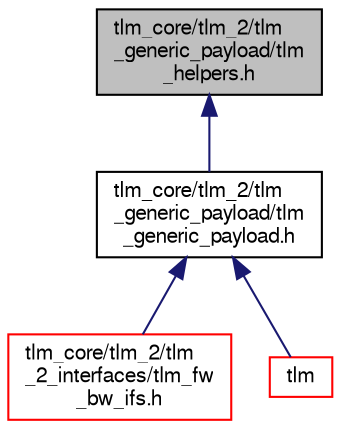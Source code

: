 digraph "tlm_core/tlm_2/tlm_generic_payload/tlm_helpers.h"
{
  edge [fontname="FreeSans",fontsize="10",labelfontname="FreeSans",labelfontsize="10"];
  node [fontname="FreeSans",fontsize="10",shape=record];
  Node1 [label="tlm_core/tlm_2/tlm\l_generic_payload/tlm\l_helpers.h",height=0.2,width=0.4,color="black", fillcolor="grey75", style="filled", fontcolor="black"];
  Node1 -> Node2 [dir="back",color="midnightblue",fontsize="10",style="solid",fontname="FreeSans"];
  Node2 [label="tlm_core/tlm_2/tlm\l_generic_payload/tlm\l_generic_payload.h",height=0.2,width=0.4,color="black", fillcolor="white", style="filled",URL="$a00755.html"];
  Node2 -> Node3 [dir="back",color="midnightblue",fontsize="10",style="solid",fontname="FreeSans"];
  Node3 [label="tlm_core/tlm_2/tlm\l_2_interfaces/tlm_fw\l_bw_ifs.h",height=0.2,width=0.4,color="red", fillcolor="white", style="filled",URL="$a00746.html"];
  Node2 -> Node5 [dir="back",color="midnightblue",fontsize="10",style="solid",fontname="FreeSans"];
  Node5 [label="tlm",height=0.2,width=0.4,color="red", fillcolor="white", style="filled",URL="$a00671.html"];
}
